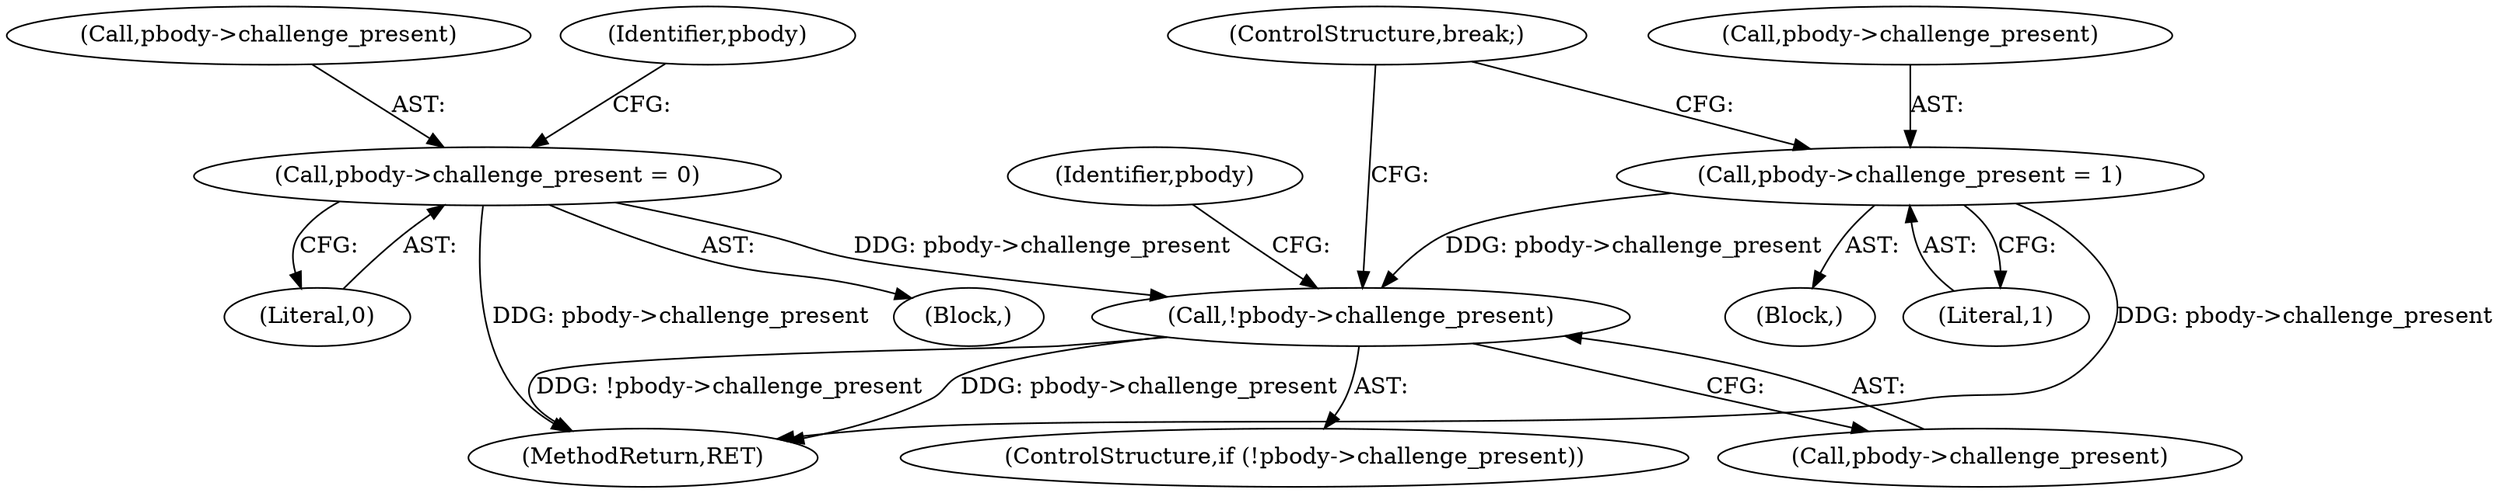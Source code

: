 digraph "0_tcpdump_5edf405d7ed9fc92f4f43e8a3d44baa4c6387562@pointer" {
"1000355" [label="(Call,!pbody->challenge_present)"];
"1000124" [label="(Call,pbody->challenge_present = 0)"];
"1000365" [label="(Call,pbody->challenge_present = 1)"];
"1000365" [label="(Call,pbody->challenge_present = 1)"];
"1000116" [label="(Block,)"];
"1000356" [label="(Call,pbody->challenge_present)"];
"1000131" [label="(Identifier,pbody)"];
"1000370" [label="(ControlStructure,break;)"];
"1000369" [label="(Literal,1)"];
"1000354" [label="(ControlStructure,if (!pbody->challenge_present))"];
"1000128" [label="(Literal,0)"];
"1000702" [label="(MethodReturn,RET)"];
"1000125" [label="(Call,pbody->challenge_present)"];
"1000124" [label="(Call,pbody->challenge_present = 0)"];
"1000366" [label="(Call,pbody->challenge_present)"];
"1000355" [label="(Call,!pbody->challenge_present)"];
"1000362" [label="(Identifier,pbody)"];
"1000359" [label="(Block,)"];
"1000355" -> "1000354"  [label="AST: "];
"1000355" -> "1000356"  [label="CFG: "];
"1000356" -> "1000355"  [label="AST: "];
"1000362" -> "1000355"  [label="CFG: "];
"1000370" -> "1000355"  [label="CFG: "];
"1000355" -> "1000702"  [label="DDG: pbody->challenge_present"];
"1000355" -> "1000702"  [label="DDG: !pbody->challenge_present"];
"1000124" -> "1000355"  [label="DDG: pbody->challenge_present"];
"1000365" -> "1000355"  [label="DDG: pbody->challenge_present"];
"1000124" -> "1000116"  [label="AST: "];
"1000124" -> "1000128"  [label="CFG: "];
"1000125" -> "1000124"  [label="AST: "];
"1000128" -> "1000124"  [label="AST: "];
"1000131" -> "1000124"  [label="CFG: "];
"1000124" -> "1000702"  [label="DDG: pbody->challenge_present"];
"1000365" -> "1000359"  [label="AST: "];
"1000365" -> "1000369"  [label="CFG: "];
"1000366" -> "1000365"  [label="AST: "];
"1000369" -> "1000365"  [label="AST: "];
"1000370" -> "1000365"  [label="CFG: "];
"1000365" -> "1000702"  [label="DDG: pbody->challenge_present"];
}
